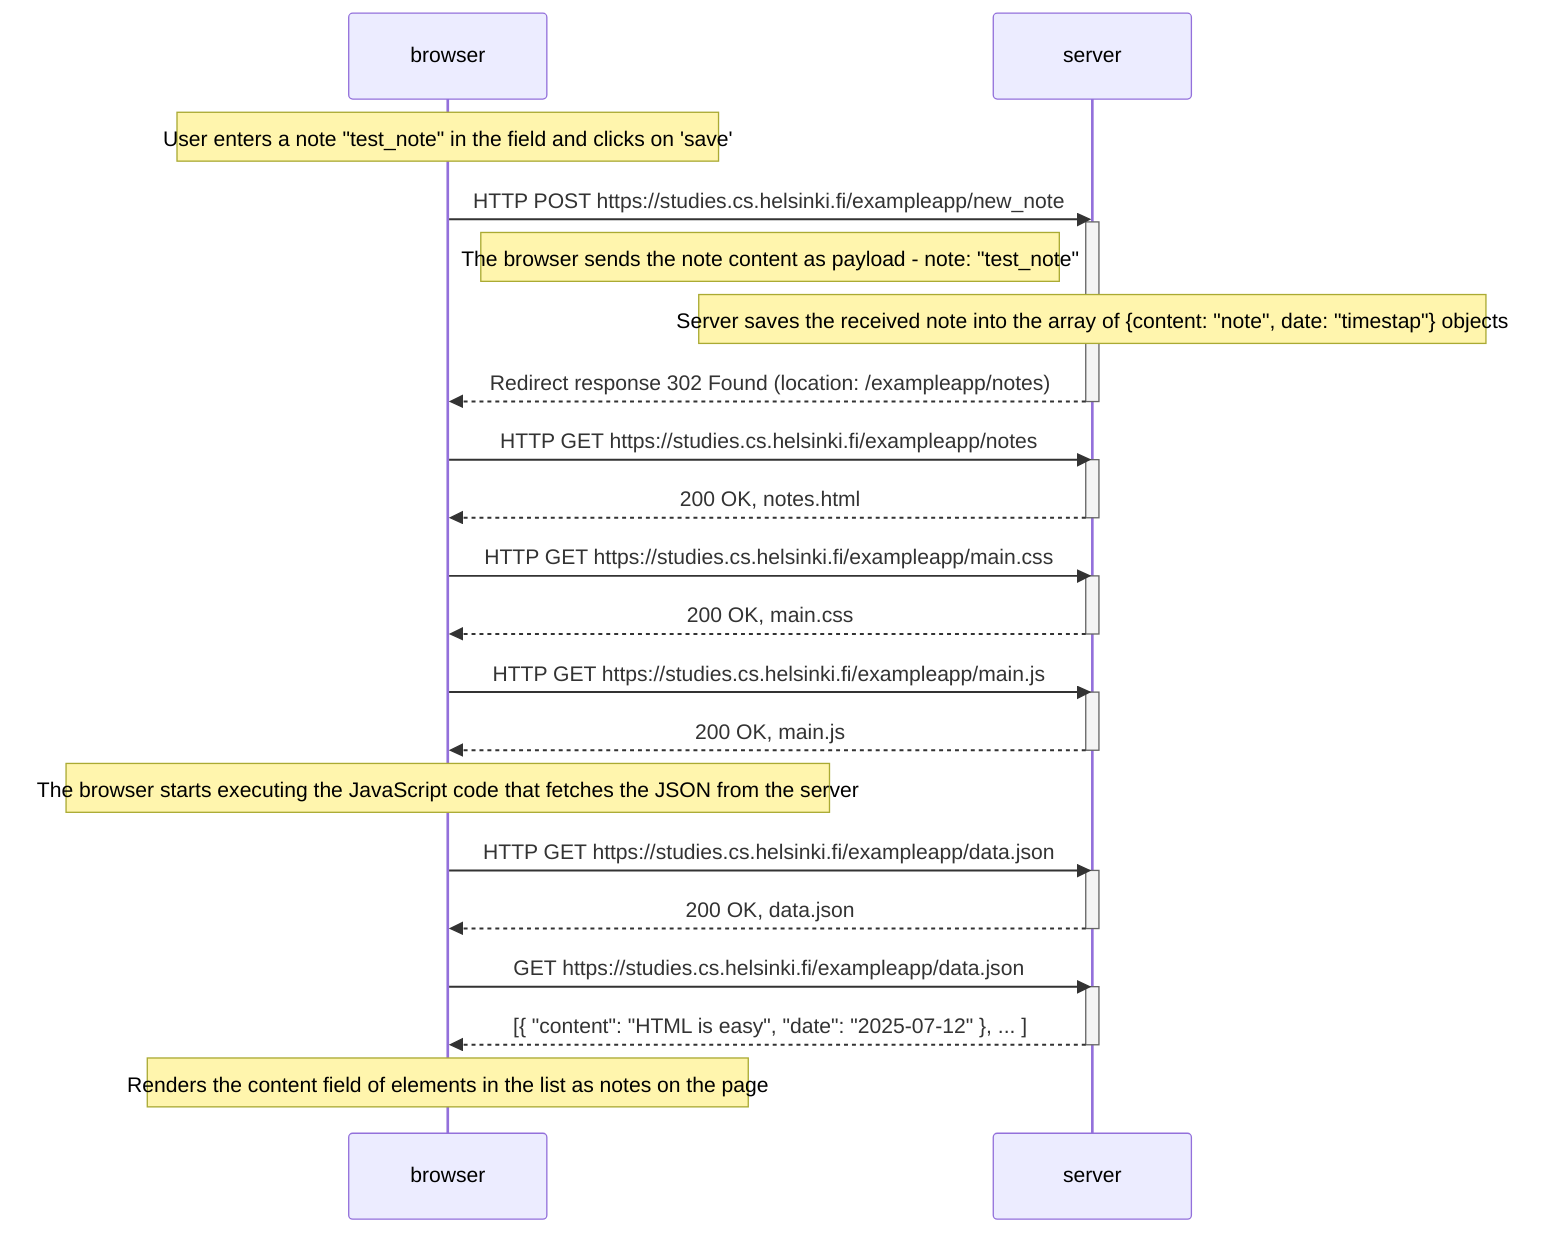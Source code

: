 sequenceDiagram
    participant browser
    participant server
    Note over browser: User enters a note "test_note" in the field and clicks on 'save'

    browser->>server: HTTP POST https://studies.cs.helsinki.fi/exampleapp/new_note
    activate server
    Note right of browser: The browser sends the note content as payload - note: "test_note"
    Note over server: Server saves the received note into the array of {content: "note", date: "timestap"} objects
    server-->>browser: Redirect response 302 Found (location: /exampleapp/notes)
    deactivate server

    browser->>server: HTTP GET https://studies.cs.helsinki.fi/exampleapp/notes
    activate server
    server-->>browser: 200 OK, notes.html
    deactivate server

    browser->>server: HTTP GET https://studies.cs.helsinki.fi/exampleapp/main.css
    activate server
    server-->>browser: 200 OK,  main.css
    deactivate server

    browser->>server: HTTP GET https://studies.cs.helsinki.fi/exampleapp/main.js
    activate server
    server-->>browser: 200 OK, main.js
    deactivate server

    Note over browser: The browser starts executing the JavaScript code that fetches the JSON from the server

    browser->>server: HTTP GET https://studies.cs.helsinki.fi/exampleapp/data.json
    activate server
    server-->>browser: 200 OK, data.json
    deactivate server



    browser->>server: GET https://studies.cs.helsinki.fi/exampleapp/data.json
    activate server
    server-->>browser: [{ "content": "HTML is easy", "date": "2025-07-12" }, ... ]
    deactivate server

    Note over browser: Renders the content field of elements in the list as notes on the page